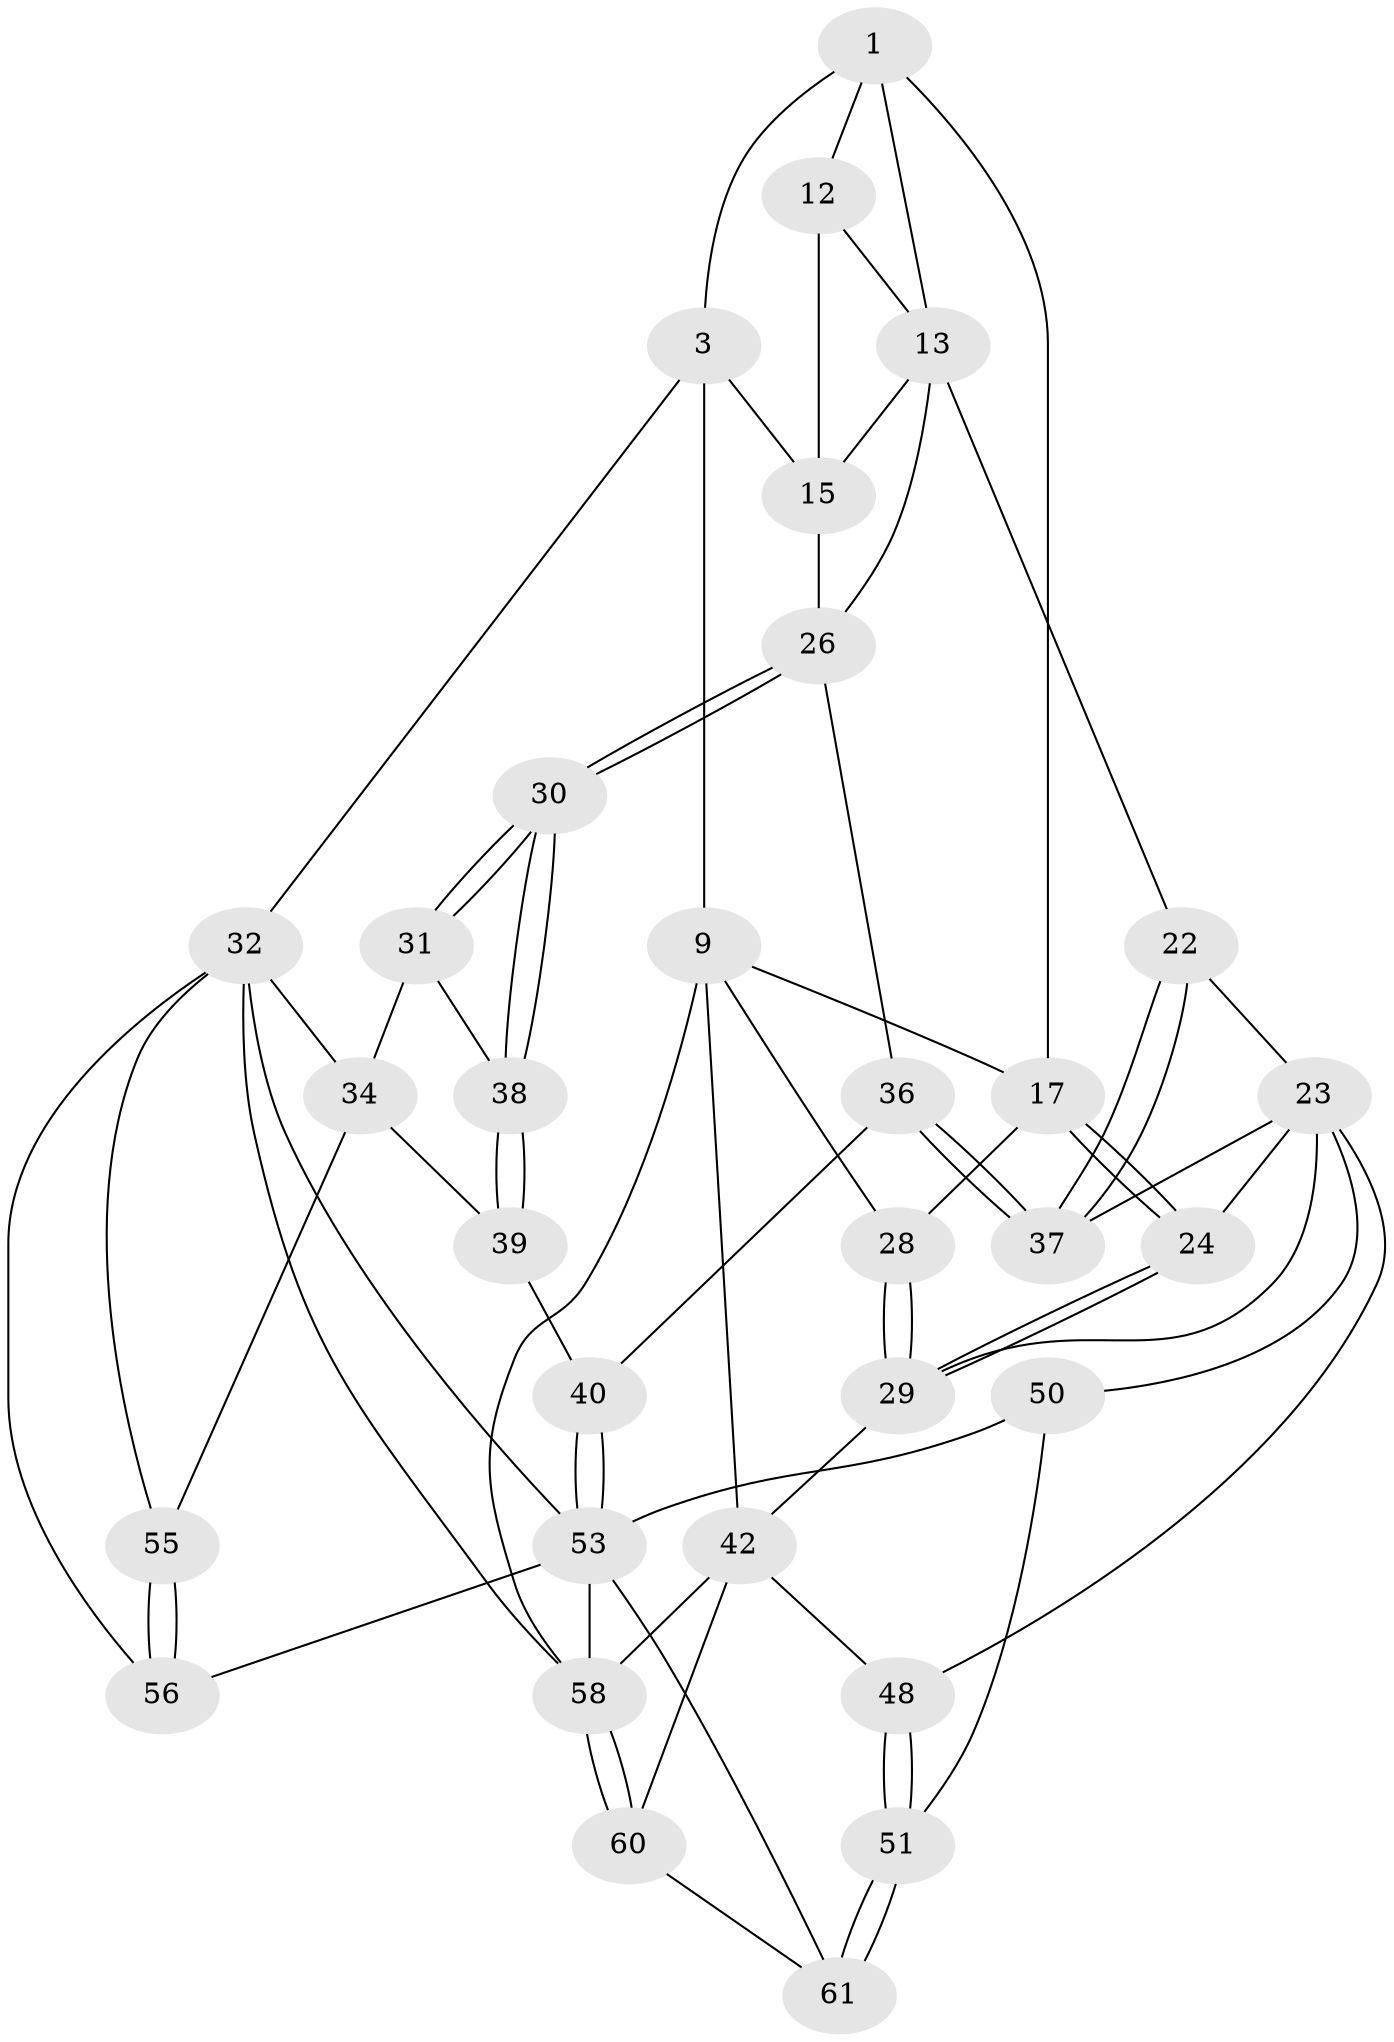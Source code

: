 // original degree distribution, {3: 0.046153846153846156, 4: 0.2153846153846154, 5: 0.5384615384615384, 6: 0.2}
// Generated by graph-tools (version 1.1) at 2025/17/03/09/25 04:17:20]
// undirected, 32 vertices, 74 edges
graph export_dot {
graph [start="1"]
  node [color=gray90,style=filled];
  1 [pos="+0.5235326158259932+0",super="+2+5"];
  3 [pos="+1+0",super="+14+4"];
  9 [pos="+0.15831467993553078+0.10295000936658985",super="+10"];
  12 [pos="+0.8332219895103371+0.012716221812203816"];
  13 [pos="+0.7882412373199683+0.14165516651336954",super="+19"];
  15 [pos="+1+0.33156560046641154",super="+16+25"];
  17 [pos="+0.2645016146447802+0.2840023583880792",super="+18"];
  22 [pos="+0.5451841634707851+0.40356268186106237"];
  23 [pos="+0.3985665134671329+0.48524187687959874",super="+44"];
  24 [pos="+0.2769461448909929+0.3121942213280668"];
  26 [pos="+0.7138569669817689+0.367377157497156",super="+27"];
  28 [pos="+0.09123011027547878+0.37841753770061337"];
  29 [pos="+0.19495883161768865+0.5535372455132967",super="+41"];
  30 [pos="+0.7954449474275188+0.49237999815902744"];
  31 [pos="+0.9641873419074034+0.4670932617426902",super="+35"];
  32 [pos="+1+0.7233518013887189",super="+33+52"];
  34 [pos="+1+0.7192627592420606",super="+47"];
  36 [pos="+0.6185286176636902+0.6948703166559234"];
  37 [pos="+0.583468673489696+0.6999906763035001"];
  38 [pos="+0.8216886239260304+0.5706367730414323"];
  39 [pos="+0.8005380358961822+0.7025364007158242"];
  40 [pos="+0.689460567967448+0.7102838322315516"];
  42 [pos="+0+0.6503046820229219",super="+43+49"];
  48 [pos="+0.2501994031569262+0.7839119021410554"];
  50 [pos="+0.5006532563628033+0.825591890526334"];
  51 [pos="+0.29902304381204936+0.8497495775008622"];
  53 [pos="+0.6832906877033531+0.8949199519275997",super="+54+57"];
  55 [pos="+0.8373972912863529+0.913081669783942"];
  56 [pos="+0.8207912982808423+0.9806175181678083"];
  58 [pos="+0+1",super="+59"];
  60 [pos="+0.043635359036990805+0.9299027457042742"];
  61 [pos="+0.28390363230041266+0.9420271385021078"];
  1 -- 3 [weight=2];
  1 -- 12;
  1 -- 13 [weight=2];
  1 -- 17;
  3 -- 32 [weight=2];
  3 -- 15;
  3 -- 9 [weight=2];
  9 -- 58;
  9 -- 28;
  9 -- 17;
  9 -- 42;
  12 -- 13;
  12 -- 15;
  13 -- 22;
  13 -- 26;
  13 -- 15;
  15 -- 26;
  17 -- 24;
  17 -- 24;
  17 -- 28;
  22 -- 23;
  22 -- 37;
  22 -- 37;
  23 -- 24;
  23 -- 48;
  23 -- 50;
  23 -- 37;
  23 -- 29;
  24 -- 29;
  24 -- 29;
  26 -- 30;
  26 -- 30;
  26 -- 36;
  28 -- 29;
  28 -- 29;
  29 -- 42;
  30 -- 31;
  30 -- 31;
  30 -- 38;
  30 -- 38;
  31 -- 34;
  31 -- 38;
  32 -- 34;
  32 -- 55;
  32 -- 53;
  32 -- 56;
  32 -- 58;
  34 -- 55;
  34 -- 39;
  36 -- 37;
  36 -- 37;
  36 -- 40;
  38 -- 39;
  38 -- 39;
  39 -- 40;
  40 -- 53;
  40 -- 53;
  42 -- 58;
  42 -- 48;
  42 -- 60;
  48 -- 51;
  48 -- 51;
  50 -- 51;
  50 -- 53;
  51 -- 61;
  51 -- 61;
  53 -- 56;
  53 -- 58;
  53 -- 61;
  55 -- 56;
  55 -- 56;
  58 -- 60;
  58 -- 60;
  60 -- 61;
}
